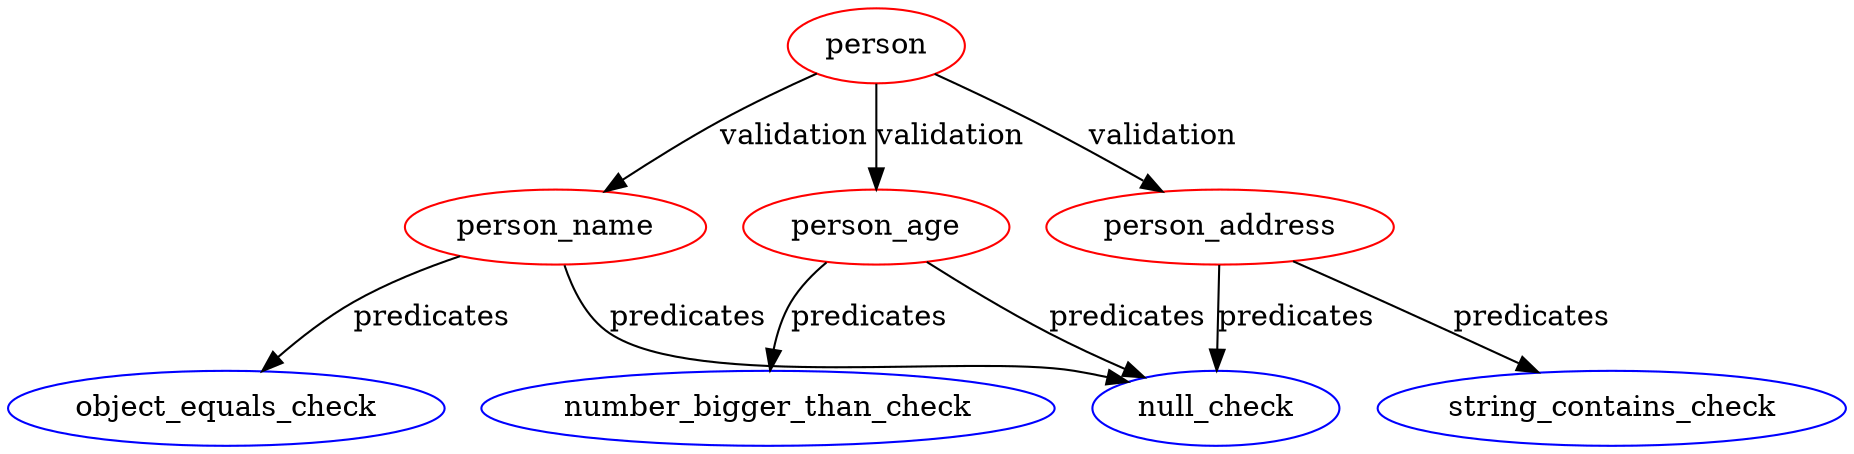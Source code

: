 digraph Person {
person [color = "red"]
person_name [color = "red"]
person_age [color = "red"]
person_address [color = "red"]

null_check [color = "blue"]
object_equals_check [color = "blue"]
number_bigger_than_check [color = "blue"]
string_contains_check [color = "blue"]

person -> {person_name, person_age, person_address} [stype = bold, label= "validation"];
person_name -> {null_check, object_equals_check} [stype = bold, label = "predicates"];
person_age -> {null_check, number_bigger_than_check} [stype= bold, label = "predicates"];
person_address -> {null_check, string_contains_check} [stype = bold, label = "predicates"];
}